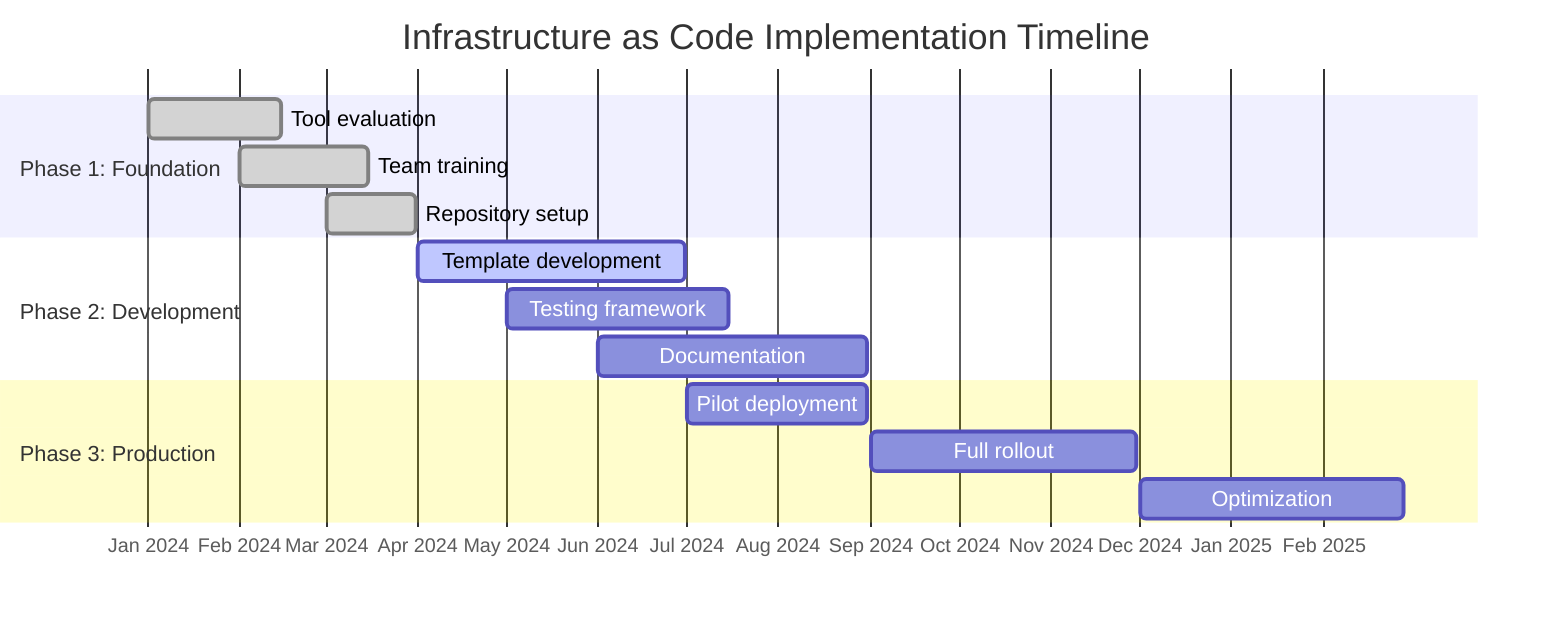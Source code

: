 gantt
    title Infrastructure as Code Implementation Timeline
    dateFormat YYYY-MM-DD
    axisFormat %b %Y

    section Phase 1: Foundation
    Tool evaluation        :done, eval, 2024-01-01, 2024-02-15
    Team training          :done, train, 2024-02-01, 2024-03-15
    Repository setup       :done, repo, 2024-03-01, 2024-03-31

    section Phase 2: Development
    Template development   :active, dev, 2024-04-01, 2024-06-30
    Testing framework      :test, 2024-05-01, 2024-07-15
    Documentation          :docs, 2024-06-01, 2024-08-31

    section Phase 3: Production
    Pilot deployment       :pilot, 2024-07-01, 2024-08-31
    Full rollout          :rollout, 2024-09-01, 2024-11-30
    Optimization          :optimize, 2024-12-01, 2025-02-28